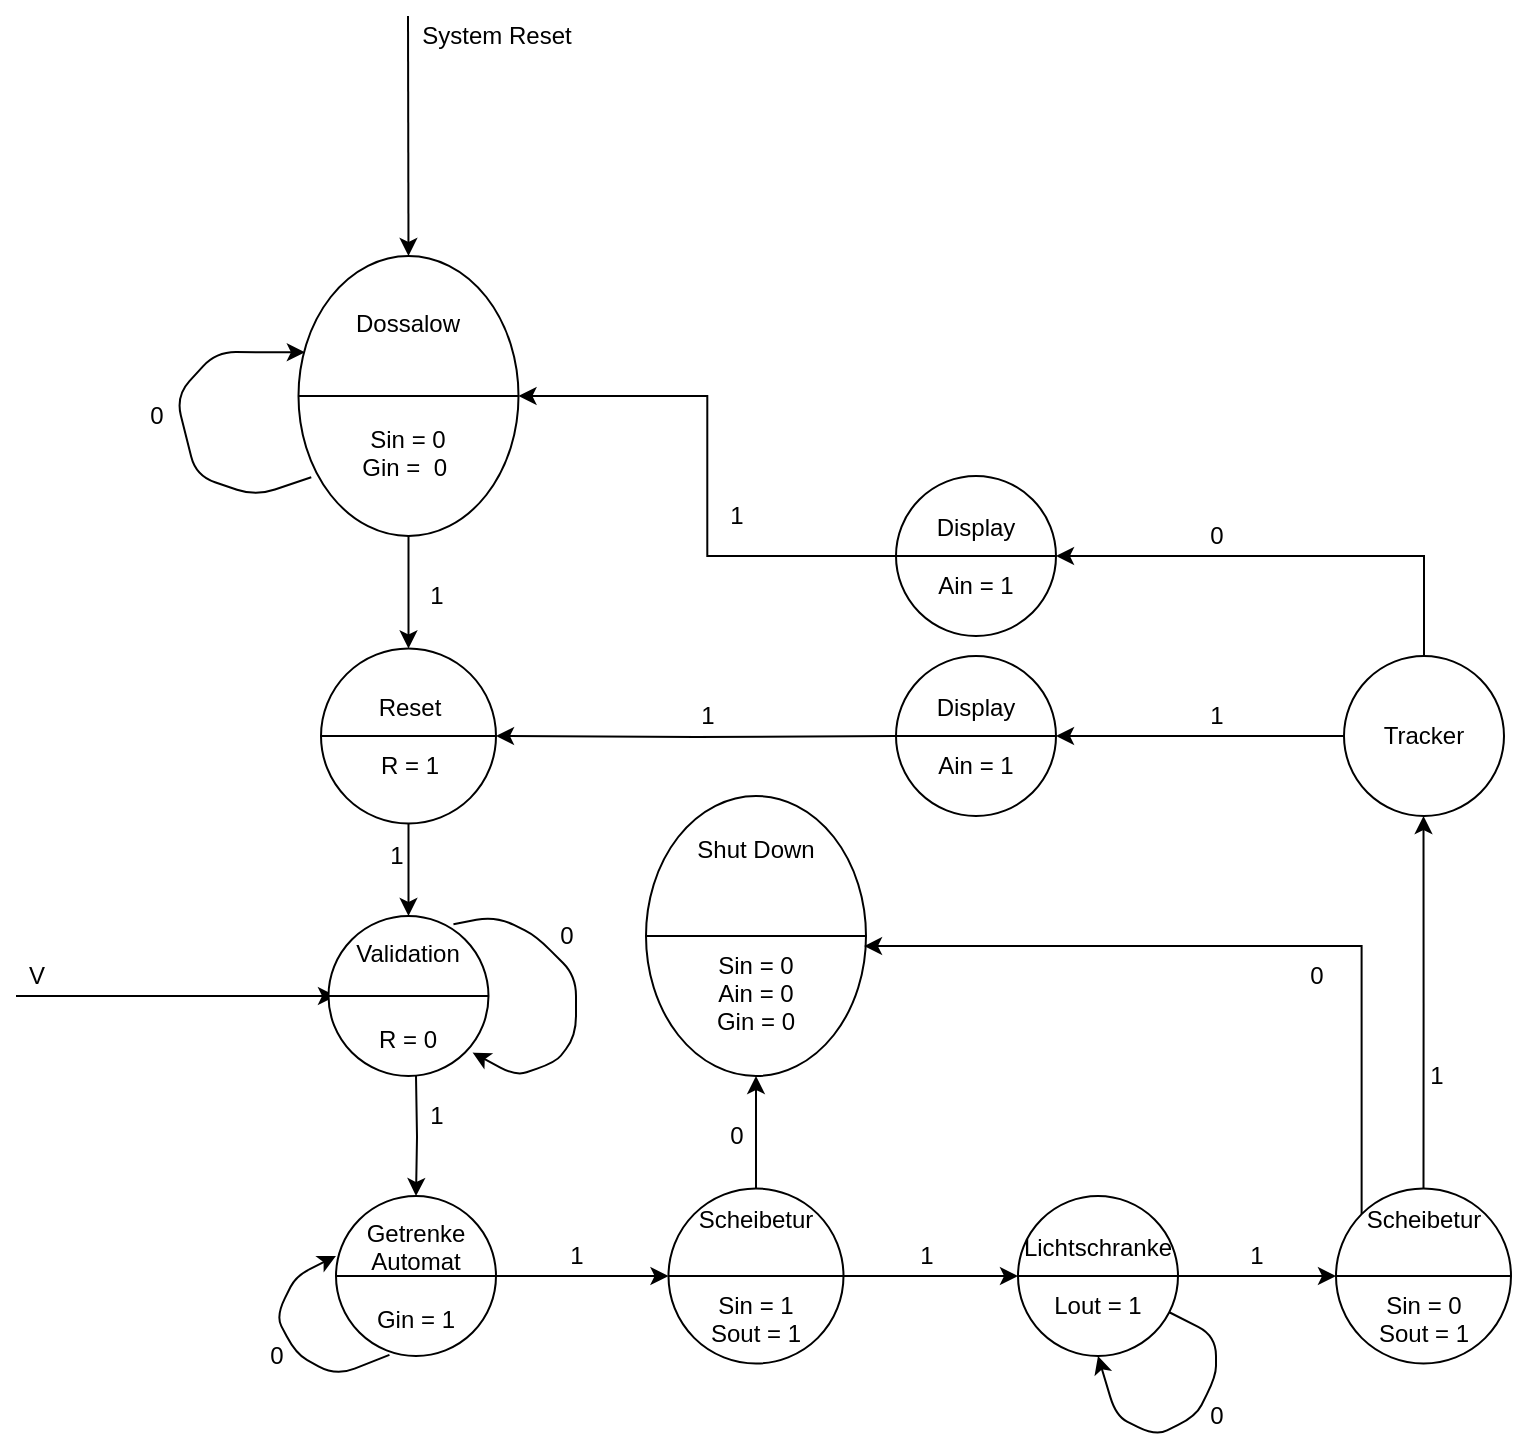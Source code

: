 <mxfile version="13.9.9" type="device"><diagram id="4_cmsU7vIcHrTUXgkCH_" name="Page-1"><mxGraphModel dx="1205" dy="1796" grid="1" gridSize="10" guides="1" tooltips="1" connect="1" arrows="1" fold="1" page="1" pageScale="1" pageWidth="850" pageHeight="1100" math="0" shadow="0"><root><mxCell id="0"/><mxCell id="1" parent="0"/><mxCell id="eP_mOY1GpLbw5EaonIeS-14" style="edgeStyle=orthogonalEdgeStyle;rounded=0;orthogonalLoop=1;jettySize=auto;html=1;exitX=0.5;exitY=1;exitDx=0;exitDy=0;" parent="1" target="eP_mOY1GpLbw5EaonIeS-6" edge="1"><mxGeometry relative="1" as="geometry"><mxPoint x="210" y="250" as="sourcePoint"/></mxGeometry></mxCell><mxCell id="eP_mOY1GpLbw5EaonIeS-2" value="" style="endArrow=classic;html=1;entryX=0;entryY=0.5;entryDx=0;entryDy=0;" parent="1" edge="1"><mxGeometry width="50" height="50" relative="1" as="geometry"><mxPoint x="10" y="210" as="sourcePoint"/><mxPoint x="170.0" y="210" as="targetPoint"/></mxGeometry></mxCell><mxCell id="eP_mOY1GpLbw5EaonIeS-3" value="V" style="text;html=1;align=center;verticalAlign=middle;resizable=0;points=[];autosize=1;" parent="1" vertex="1"><mxGeometry x="10" y="190" width="20" height="20" as="geometry"/></mxCell><mxCell id="eP_mOY1GpLbw5EaonIeS-48" style="edgeStyle=orthogonalEdgeStyle;rounded=0;orthogonalLoop=1;jettySize=auto;html=1;exitX=1;exitY=0.5;exitDx=0;exitDy=0;entryX=0;entryY=0.5;entryDx=0;entryDy=0;" parent="1" source="eP_mOY1GpLbw5EaonIeS-6" target="eP_mOY1GpLbw5EaonIeS-11" edge="1"><mxGeometry relative="1" as="geometry"/></mxCell><mxCell id="eP_mOY1GpLbw5EaonIeS-6" value="Getrenke&lt;br&gt;Automat&lt;br&gt;&lt;br&gt;Gin = 1&lt;br&gt;" style="shape=lineEllipse;perimeter=ellipsePerimeter;whiteSpace=wrap;html=1;backgroundOutline=1;" parent="1" vertex="1"><mxGeometry x="170" y="310" width="80" height="80" as="geometry"/></mxCell><mxCell id="eP_mOY1GpLbw5EaonIeS-16" style="edgeStyle=orthogonalEdgeStyle;rounded=0;orthogonalLoop=1;jettySize=auto;html=1;exitX=1;exitY=0.5;exitDx=0;exitDy=0;entryX=0;entryY=0.5;entryDx=0;entryDy=0;" parent="1" source="eP_mOY1GpLbw5EaonIeS-11" target="eP_mOY1GpLbw5EaonIeS-15" edge="1"><mxGeometry relative="1" as="geometry"/></mxCell><mxCell id="eP_mOY1GpLbw5EaonIeS-25" style="edgeStyle=orthogonalEdgeStyle;rounded=0;orthogonalLoop=1;jettySize=auto;html=1;exitX=0.5;exitY=0;exitDx=0;exitDy=0;entryX=0.5;entryY=1;entryDx=0;entryDy=0;" parent="1" source="eP_mOY1GpLbw5EaonIeS-11" target="eP_mOY1GpLbw5EaonIeS-24" edge="1"><mxGeometry relative="1" as="geometry"><mxPoint x="380" y="260" as="targetPoint"/></mxGeometry></mxCell><mxCell id="eP_mOY1GpLbw5EaonIeS-11" value="Scheibetur&lt;br&gt;&lt;br&gt;&lt;br&gt;Sin = 1&lt;br&gt;Sout = 1" style="shape=lineEllipse;perimeter=ellipsePerimeter;whiteSpace=wrap;html=1;backgroundOutline=1;" parent="1" vertex="1"><mxGeometry x="336.25" y="306.25" width="87.5" height="87.5" as="geometry"/></mxCell><mxCell id="eP_mOY1GpLbw5EaonIeS-51" style="edgeStyle=orthogonalEdgeStyle;rounded=0;orthogonalLoop=1;jettySize=auto;html=1;exitX=1;exitY=0.5;exitDx=0;exitDy=0;entryX=0;entryY=0.5;entryDx=0;entryDy=0;" parent="1" source="eP_mOY1GpLbw5EaonIeS-15" target="eP_mOY1GpLbw5EaonIeS-50" edge="1"><mxGeometry relative="1" as="geometry"/></mxCell><mxCell id="eP_mOY1GpLbw5EaonIeS-15" value="Lichtschranke&lt;br&gt;&lt;br&gt;Lout = 1" style="shape=lineEllipse;perimeter=ellipsePerimeter;whiteSpace=wrap;html=1;backgroundOutline=1;" parent="1" vertex="1"><mxGeometry x="511" y="310" width="80" height="80" as="geometry"/></mxCell><mxCell id="eP_mOY1GpLbw5EaonIeS-18" value="1" style="text;html=1;align=center;verticalAlign=middle;resizable=0;points=[];autosize=1;" parent="1" vertex="1"><mxGeometry x="455" y="330" width="20" height="20" as="geometry"/></mxCell><mxCell id="HGK-HtxpuDypwRiJvCzY-5" style="edgeStyle=orthogonalEdgeStyle;rounded=0;orthogonalLoop=1;jettySize=auto;html=1;exitX=0;exitY=0.5;exitDx=0;exitDy=0;entryX=1;entryY=0.5;entryDx=0;entryDy=0;" edge="1" parent="1"><mxGeometry relative="1" as="geometry"><mxPoint x="673.75" y="80" as="sourcePoint"/><mxPoint x="530" y="80" as="targetPoint"/></mxGeometry></mxCell><mxCell id="eP_mOY1GpLbw5EaonIeS-24" value="Shut Down&lt;br&gt;&lt;br&gt;&lt;br&gt;&lt;br&gt;Sin = 0&lt;br&gt;Ain = 0&lt;br&gt;Gin = 0" style="shape=lineEllipse;perimeter=ellipsePerimeter;whiteSpace=wrap;html=1;backgroundOutline=1;" parent="1" vertex="1"><mxGeometry x="325" y="110" width="110" height="140" as="geometry"/></mxCell><mxCell id="eP_mOY1GpLbw5EaonIeS-26" value="0" style="text;html=1;align=center;verticalAlign=middle;resizable=0;points=[];autosize=1;" parent="1" vertex="1"><mxGeometry x="360" y="270" width="20" height="20" as="geometry"/></mxCell><mxCell id="eP_mOY1GpLbw5EaonIeS-42" value="1" style="text;html=1;align=center;verticalAlign=middle;resizable=0;points=[];autosize=1;" parent="1" vertex="1"><mxGeometry x="210" y="260" width="20" height="20" as="geometry"/></mxCell><mxCell id="eP_mOY1GpLbw5EaonIeS-43" value="0" style="text;html=1;align=center;verticalAlign=middle;resizable=0;points=[];autosize=1;" parent="1" vertex="1"><mxGeometry x="275" y="170" width="20" height="20" as="geometry"/></mxCell><mxCell id="eP_mOY1GpLbw5EaonIeS-44" value="" style="endArrow=classic;html=1;exitX=0.734;exitY=0.051;exitDx=0;exitDy=0;exitPerimeter=0;entryX=1;entryY=1;entryDx=0;entryDy=0;" parent="1" edge="1"><mxGeometry width="50" height="50" relative="1" as="geometry"><mxPoint x="228.72" y="174.08" as="sourcePoint"/><mxPoint x="238.284" y="238.284" as="targetPoint"/><Array as="points"><mxPoint x="250" y="170"/><mxPoint x="270" y="180"/><mxPoint x="290" y="200"/><mxPoint x="290" y="230"/><mxPoint x="280" y="243"/><mxPoint x="260" y="250"/></Array></mxGeometry></mxCell><mxCell id="eP_mOY1GpLbw5EaonIeS-46" value="" style="endArrow=classic;html=1;exitX=0.334;exitY=0.993;exitDx=0;exitDy=0;exitPerimeter=0;entryX=0;entryY=0.375;entryDx=0;entryDy=0;entryPerimeter=0;" parent="1" source="eP_mOY1GpLbw5EaonIeS-6" target="eP_mOY1GpLbw5EaonIeS-6" edge="1"><mxGeometry width="50" height="50" relative="1" as="geometry"><mxPoint x="130" y="430" as="sourcePoint"/><mxPoint x="150" y="350" as="targetPoint"/><Array as="points"><mxPoint x="170" y="400"/><mxPoint x="150" y="389"/><mxPoint x="140" y="370"/><mxPoint x="150" y="350"/></Array></mxGeometry></mxCell><mxCell id="eP_mOY1GpLbw5EaonIeS-47" value="0" style="text;html=1;align=center;verticalAlign=middle;resizable=0;points=[];autosize=1;" parent="1" vertex="1"><mxGeometry x="130" y="380" width="20" height="20" as="geometry"/></mxCell><mxCell id="eP_mOY1GpLbw5EaonIeS-49" value="1" style="text;html=1;align=center;verticalAlign=middle;resizable=0;points=[];autosize=1;" parent="1" vertex="1"><mxGeometry x="280" y="330" width="20" height="20" as="geometry"/></mxCell><mxCell id="eP_mOY1GpLbw5EaonIeS-55" style="edgeStyle=orthogonalEdgeStyle;rounded=0;orthogonalLoop=1;jettySize=auto;html=1;exitX=0;exitY=0;exitDx=0;exitDy=0;entryX=0.991;entryY=0.536;entryDx=0;entryDy=0;entryPerimeter=0;" parent="1" source="eP_mOY1GpLbw5EaonIeS-50" target="eP_mOY1GpLbw5EaonIeS-24" edge="1"><mxGeometry relative="1" as="geometry"><Array as="points"><mxPoint x="683" y="185"/></Array></mxGeometry></mxCell><mxCell id="eP_mOY1GpLbw5EaonIeS-57" style="edgeStyle=orthogonalEdgeStyle;rounded=0;orthogonalLoop=1;jettySize=auto;html=1;exitX=0.5;exitY=0;exitDx=0;exitDy=0;entryX=0.5;entryY=1;entryDx=0;entryDy=0;" parent="1" source="eP_mOY1GpLbw5EaonIeS-50" edge="1"><mxGeometry relative="1" as="geometry"><mxPoint x="713.75" y="120" as="targetPoint"/></mxGeometry></mxCell><mxCell id="eP_mOY1GpLbw5EaonIeS-50" value="Scheibetur&lt;br&gt;&lt;br&gt;&lt;br&gt;Sin = 0&lt;br&gt;Sout = 1" style="shape=lineEllipse;perimeter=ellipsePerimeter;whiteSpace=wrap;html=1;backgroundOutline=1;" parent="1" vertex="1"><mxGeometry x="670" y="306.25" width="87.5" height="87.5" as="geometry"/></mxCell><mxCell id="eP_mOY1GpLbw5EaonIeS-52" value="1" style="text;html=1;align=center;verticalAlign=middle;resizable=0;points=[];autosize=1;" parent="1" vertex="1"><mxGeometry x="620" y="330" width="20" height="20" as="geometry"/></mxCell><mxCell id="eP_mOY1GpLbw5EaonIeS-53" value="" style="endArrow=classic;html=1;entryX=0.5;entryY=1;entryDx=0;entryDy=0;" parent="1" source="eP_mOY1GpLbw5EaonIeS-15" target="eP_mOY1GpLbw5EaonIeS-15" edge="1"><mxGeometry width="50" height="50" relative="1" as="geometry"><mxPoint x="620" y="440" as="sourcePoint"/><mxPoint x="550" y="400" as="targetPoint"/><Array as="points"><mxPoint x="610" y="380"/><mxPoint x="610" y="400"/><mxPoint x="600" y="420"/><mxPoint x="580" y="430"/><mxPoint x="560" y="420"/></Array></mxGeometry></mxCell><mxCell id="eP_mOY1GpLbw5EaonIeS-54" value="0" style="text;html=1;align=center;verticalAlign=middle;resizable=0;points=[];autosize=1;" parent="1" vertex="1"><mxGeometry x="600" y="410" width="20" height="20" as="geometry"/></mxCell><mxCell id="eP_mOY1GpLbw5EaonIeS-56" value="0" style="text;html=1;align=center;verticalAlign=middle;resizable=0;points=[];autosize=1;" parent="1" vertex="1"><mxGeometry x="650" y="190" width="20" height="20" as="geometry"/></mxCell><mxCell id="eP_mOY1GpLbw5EaonIeS-58" value="1" style="text;html=1;align=center;verticalAlign=middle;resizable=0;points=[];autosize=1;" parent="1" vertex="1"><mxGeometry x="710" y="240" width="20" height="20" as="geometry"/></mxCell><mxCell id="eP_mOY1GpLbw5EaonIeS-65" style="edgeStyle=orthogonalEdgeStyle;rounded=0;orthogonalLoop=1;jettySize=auto;html=1;exitX=0.5;exitY=1;exitDx=0;exitDy=0;entryX=0.5;entryY=0;entryDx=0;entryDy=0;" parent="1" source="eP_mOY1GpLbw5EaonIeS-62" target="eP_mOY1GpLbw5EaonIeS-63" edge="1"><mxGeometry relative="1" as="geometry"><mxPoint x="210.333" y="160" as="targetPoint"/></mxGeometry></mxCell><mxCell id="eP_mOY1GpLbw5EaonIeS-62" value="Reset&lt;br&gt;&lt;br&gt;R = 1" style="shape=lineEllipse;perimeter=ellipsePerimeter;whiteSpace=wrap;html=1;backgroundOutline=1;" parent="1" vertex="1"><mxGeometry x="162.5" y="36.25" width="87.5" height="87.5" as="geometry"/></mxCell><mxCell id="eP_mOY1GpLbw5EaonIeS-63" value="Validation&lt;br&gt;&lt;br&gt;&lt;br&gt;R = 0" style="shape=lineEllipse;perimeter=ellipsePerimeter;whiteSpace=wrap;html=1;backgroundOutline=1;" parent="1" vertex="1"><mxGeometry x="166.25" y="170" width="80" height="80" as="geometry"/></mxCell><mxCell id="eP_mOY1GpLbw5EaonIeS-66" value="1" style="text;html=1;align=center;verticalAlign=middle;resizable=0;points=[];autosize=1;" parent="1" vertex="1"><mxGeometry x="600" y="60" width="20" height="20" as="geometry"/></mxCell><mxCell id="eP_mOY1GpLbw5EaonIeS-67" value="1" style="text;html=1;align=center;verticalAlign=middle;resizable=0;points=[];autosize=1;" parent="1" vertex="1"><mxGeometry x="190" y="130" width="20" height="20" as="geometry"/></mxCell><mxCell id="HGK-HtxpuDypwRiJvCzY-6" style="edgeStyle=orthogonalEdgeStyle;rounded=0;orthogonalLoop=1;jettySize=auto;html=1;exitX=0;exitY=0.5;exitDx=0;exitDy=0;entryX=1;entryY=0.5;entryDx=0;entryDy=0;" edge="1" parent="1" target="eP_mOY1GpLbw5EaonIeS-62"><mxGeometry relative="1" as="geometry"><mxPoint x="450" y="80" as="sourcePoint"/></mxGeometry></mxCell><mxCell id="HGK-HtxpuDypwRiJvCzY-8" value="1" style="text;html=1;strokeColor=none;fillColor=none;align=center;verticalAlign=middle;whiteSpace=wrap;rounded=0;" vertex="1" parent="1"><mxGeometry x="336.25" y="60" width="40" height="20" as="geometry"/></mxCell><mxCell id="HGK-HtxpuDypwRiJvCzY-11" value="Display&lt;br&gt;&lt;br&gt;Ain = 1" style="shape=lineEllipse;perimeter=ellipsePerimeter;whiteSpace=wrap;html=1;backgroundOutline=1;" vertex="1" parent="1"><mxGeometry x="450" y="40" width="80" height="80" as="geometry"/></mxCell><mxCell id="HGK-HtxpuDypwRiJvCzY-15" style="edgeStyle=orthogonalEdgeStyle;rounded=0;orthogonalLoop=1;jettySize=auto;html=1;exitX=0.5;exitY=0;exitDx=0;exitDy=0;entryX=1;entryY=0.5;entryDx=0;entryDy=0;" edge="1" parent="1" source="HGK-HtxpuDypwRiJvCzY-12" target="HGK-HtxpuDypwRiJvCzY-13"><mxGeometry relative="1" as="geometry"/></mxCell><mxCell id="HGK-HtxpuDypwRiJvCzY-12" value="Tracker" style="ellipse;whiteSpace=wrap;html=1;aspect=fixed;" vertex="1" parent="1"><mxGeometry x="674" y="40" width="80" height="80" as="geometry"/></mxCell><mxCell id="HGK-HtxpuDypwRiJvCzY-19" style="edgeStyle=orthogonalEdgeStyle;rounded=0;orthogonalLoop=1;jettySize=auto;html=1;exitX=0;exitY=0.5;exitDx=0;exitDy=0;entryX=1;entryY=0.5;entryDx=0;entryDy=0;" edge="1" parent="1" source="HGK-HtxpuDypwRiJvCzY-13" target="HGK-HtxpuDypwRiJvCzY-18"><mxGeometry relative="1" as="geometry"/></mxCell><mxCell id="HGK-HtxpuDypwRiJvCzY-13" value="Display&lt;br&gt;&lt;br&gt;Ain = 1" style="shape=lineEllipse;perimeter=ellipsePerimeter;whiteSpace=wrap;html=1;backgroundOutline=1;" vertex="1" parent="1"><mxGeometry x="450" y="-50" width="80" height="80" as="geometry"/></mxCell><mxCell id="HGK-HtxpuDypwRiJvCzY-16" value="0" style="text;html=1;align=center;verticalAlign=middle;resizable=0;points=[];autosize=1;" vertex="1" parent="1"><mxGeometry x="600" y="-30" width="20" height="20" as="geometry"/></mxCell><mxCell id="HGK-HtxpuDypwRiJvCzY-21" style="edgeStyle=orthogonalEdgeStyle;rounded=0;orthogonalLoop=1;jettySize=auto;html=1;exitX=0.5;exitY=1;exitDx=0;exitDy=0;entryX=0.5;entryY=0;entryDx=0;entryDy=0;" edge="1" parent="1" source="HGK-HtxpuDypwRiJvCzY-18" target="eP_mOY1GpLbw5EaonIeS-62"><mxGeometry relative="1" as="geometry"/></mxCell><mxCell id="HGK-HtxpuDypwRiJvCzY-18" value="Dossalow&lt;br&gt;&lt;br&gt;&lt;br&gt;&lt;br&gt;Sin = 0&lt;br&gt;Gin =&amp;nbsp; 0&amp;nbsp;&lt;br&gt;" style="shape=lineEllipse;perimeter=ellipsePerimeter;whiteSpace=wrap;html=1;backgroundOutline=1;" vertex="1" parent="1"><mxGeometry x="151.25" y="-160" width="110" height="140" as="geometry"/></mxCell><mxCell id="HGK-HtxpuDypwRiJvCzY-20" value="1" style="text;html=1;align=center;verticalAlign=middle;resizable=0;points=[];autosize=1;" vertex="1" parent="1"><mxGeometry x="360" y="-40" width="20" height="20" as="geometry"/></mxCell><mxCell id="HGK-HtxpuDypwRiJvCzY-22" value="1" style="text;html=1;align=center;verticalAlign=middle;resizable=0;points=[];autosize=1;" vertex="1" parent="1"><mxGeometry x="210" width="20" height="20" as="geometry"/></mxCell><mxCell id="HGK-HtxpuDypwRiJvCzY-23" value="" style="endArrow=classic;html=1;exitX=0.058;exitY=0.79;exitDx=0;exitDy=0;exitPerimeter=0;entryX=0.029;entryY=0.344;entryDx=0;entryDy=0;entryPerimeter=0;" edge="1" parent="1" source="HGK-HtxpuDypwRiJvCzY-18" target="HGK-HtxpuDypwRiJvCzY-18"><mxGeometry width="50" height="50" relative="1" as="geometry"><mxPoint x="130" y="-40" as="sourcePoint"/><mxPoint x="150" y="-150" as="targetPoint"/><Array as="points"><mxPoint x="130" y="-40"/><mxPoint x="100" y="-50"/><mxPoint x="90" y="-90"/><mxPoint x="110" y="-112"/></Array></mxGeometry></mxCell><mxCell id="HGK-HtxpuDypwRiJvCzY-24" value="0" style="text;html=1;align=center;verticalAlign=middle;resizable=0;points=[];autosize=1;" vertex="1" parent="1"><mxGeometry x="70" y="-90" width="20" height="20" as="geometry"/></mxCell><mxCell id="HGK-HtxpuDypwRiJvCzY-25" value="" style="endArrow=classic;html=1;entryX=0.5;entryY=0;entryDx=0;entryDy=0;" edge="1" parent="1" target="HGK-HtxpuDypwRiJvCzY-18"><mxGeometry width="50" height="50" relative="1" as="geometry"><mxPoint x="206" y="-280" as="sourcePoint"/><mxPoint x="210" y="-190" as="targetPoint"/></mxGeometry></mxCell><mxCell id="HGK-HtxpuDypwRiJvCzY-26" value="System Reset" style="text;html=1;align=center;verticalAlign=middle;resizable=0;points=[];autosize=1;" vertex="1" parent="1"><mxGeometry x="205" y="-280" width="90" height="20" as="geometry"/></mxCell></root></mxGraphModel></diagram></mxfile>